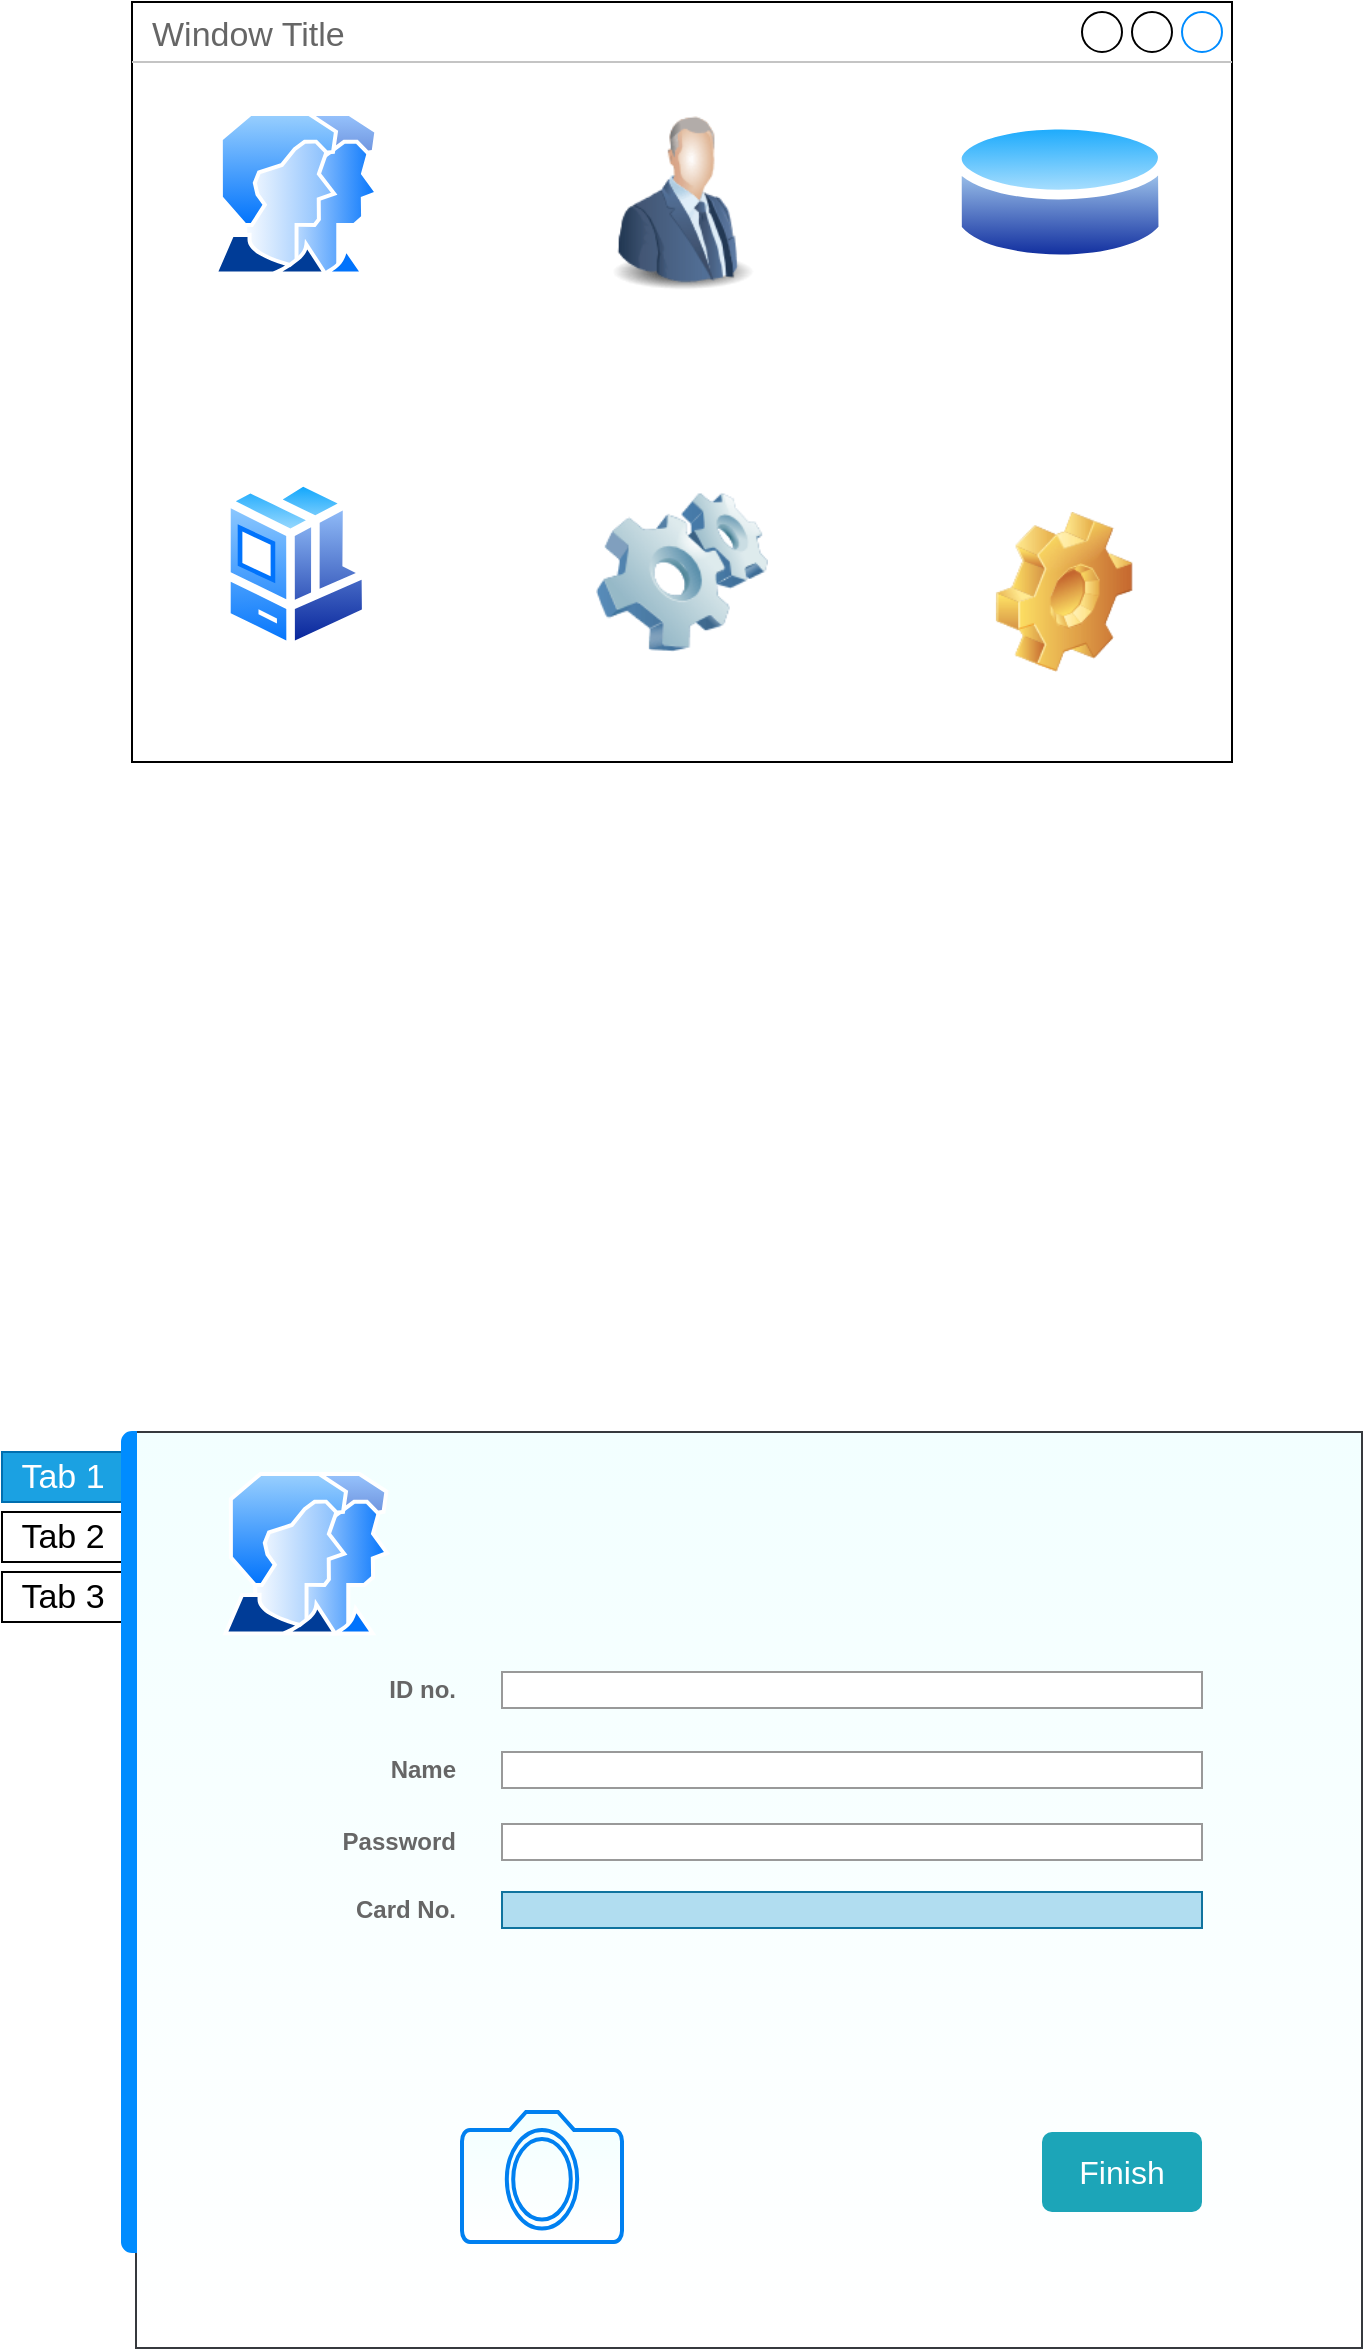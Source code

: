 <mxfile version="13.8.6" type="github">
  <diagram id="omvWzpszIbfOMrYEtXJd" name="Page-1">
    <mxGraphModel dx="1108" dy="1535" grid="1" gridSize="10" guides="1" tooltips="1" connect="1" arrows="1" fold="1" page="1" pageScale="1" pageWidth="1100" pageHeight="850" math="0" shadow="0">
      <root>
        <mxCell id="0" />
        <mxCell id="1" parent="0" />
        <mxCell id="L0Wl1w1Pw-v7TW8PgjGB-2" value="Window Title" style="strokeWidth=1;shadow=0;dashed=0;align=center;html=1;shape=mxgraph.mockup.containers.window;align=left;verticalAlign=top;spacingLeft=8;strokeColor2=#008cff;strokeColor3=#c4c4c4;fontColor=#666666;mainText=;fontSize=17;labelBackgroundColor=none;" vertex="1" parent="1">
          <mxGeometry x="280" y="-615" width="550" height="380" as="geometry" />
        </mxCell>
        <mxCell id="L0Wl1w1Pw-v7TW8PgjGB-3" value="" style="image;html=1;image=img/lib/clip_art/people/Suit_Man_Blue_128x128.png" vertex="1" parent="1">
          <mxGeometry x="510" y="-560" width="90" height="90" as="geometry" />
        </mxCell>
        <mxCell id="L0Wl1w1Pw-v7TW8PgjGB-4" value="" style="image;html=1;image=img/lib/clip_art/general/Gear_128x128.png" vertex="1" parent="1">
          <mxGeometry x="702" y="-360" width="88.1" height="80" as="geometry" />
        </mxCell>
        <mxCell id="L0Wl1w1Pw-v7TW8PgjGB-5" value="" style="image;html=1;image=img/lib/clip_art/computers/Software_128x128.png" vertex="1" parent="1">
          <mxGeometry x="510" y="-370" width="90" height="80" as="geometry" />
        </mxCell>
        <mxCell id="L0Wl1w1Pw-v7TW8PgjGB-6" value="" style="aspect=fixed;perimeter=ellipsePerimeter;html=1;align=center;shadow=0;dashed=0;spacingTop=3;image;image=img/lib/active_directory/database.svg;" vertex="1" parent="1">
          <mxGeometry x="690" y="-560" width="108.1" height="80" as="geometry" />
        </mxCell>
        <mxCell id="L0Wl1w1Pw-v7TW8PgjGB-8" value="" style="aspect=fixed;perimeter=ellipsePerimeter;html=1;align=center;shadow=0;dashed=0;spacingTop=3;image;image=img/lib/active_directory/user_accounts.svg;" vertex="1" parent="1">
          <mxGeometry x="320" y="-560" width="84.31" height="81.78" as="geometry" />
        </mxCell>
        <mxCell id="L0Wl1w1Pw-v7TW8PgjGB-9" value="" style="aspect=fixed;perimeter=ellipsePerimeter;html=1;align=center;shadow=0;dashed=0;spacingTop=3;image;image=img/lib/active_directory/workstation_client.svg;" vertex="1" parent="1">
          <mxGeometry x="324.97" y="-377.5" width="74.38" height="87.5" as="geometry" />
        </mxCell>
        <mxCell id="L0Wl1w1Pw-v7TW8PgjGB-12" value="" style="strokeWidth=1;shadow=0;dashed=0;align=center;html=1;shape=mxgraph.mockup.containers.marginRect2;rectMarginLeft=67;strokeColor=#36393d;gradientColor=#ffffff;fillColor=#F2FFFF;" vertex="1" parent="1">
          <mxGeometry x="215" y="100" width="680" height="458" as="geometry" />
        </mxCell>
        <mxCell id="L0Wl1w1Pw-v7TW8PgjGB-13" value="Tab 1" style="strokeColor=#006EAF;fillColor=#1ba1e2;strokeWidth=1;shadow=0;dashed=0;align=center;html=1;shape=mxgraph.mockup.containers.rrect;rSize=0;fontSize=17;fontColor=#ffffff;" vertex="1" parent="L0Wl1w1Pw-v7TW8PgjGB-12">
          <mxGeometry width="60" height="25" relative="1" as="geometry">
            <mxPoint y="10" as="offset" />
          </mxGeometry>
        </mxCell>
        <mxCell id="L0Wl1w1Pw-v7TW8PgjGB-14" value="Tab 2" style="strokeWidth=1;shadow=0;dashed=0;align=center;html=1;shape=mxgraph.mockup.containers.rrect;rSize=0;fontSize=17;" vertex="1" parent="L0Wl1w1Pw-v7TW8PgjGB-12">
          <mxGeometry width="60" height="25" relative="1" as="geometry">
            <mxPoint y="40" as="offset" />
          </mxGeometry>
        </mxCell>
        <mxCell id="L0Wl1w1Pw-v7TW8PgjGB-15" value="Tab 3" style="strokeWidth=1;shadow=0;dashed=0;align=center;html=1;shape=mxgraph.mockup.containers.rrect;rSize=0;fontSize=17;" vertex="1" parent="L0Wl1w1Pw-v7TW8PgjGB-12">
          <mxGeometry width="60" height="25" relative="1" as="geometry">
            <mxPoint y="70" as="offset" />
          </mxGeometry>
        </mxCell>
        <mxCell id="L0Wl1w1Pw-v7TW8PgjGB-16" value="" style="strokeWidth=1;shadow=0;dashed=0;align=center;html=1;shape=mxgraph.mockup.containers.leftButton;rSize=5;strokeColor=#008cff;fillColor=#008cff;resizeHeight=1;movable=0;deletable=0;" vertex="1" parent="L0Wl1w1Pw-v7TW8PgjGB-12">
          <mxGeometry width="7" height="410" relative="1" as="geometry">
            <mxPoint x="60" as="offset" />
          </mxGeometry>
        </mxCell>
        <mxCell id="L0Wl1w1Pw-v7TW8PgjGB-17" value="" style="aspect=fixed;perimeter=ellipsePerimeter;html=1;align=center;shadow=0;dashed=0;spacingTop=3;image;image=img/lib/active_directory/user_accounts.svg;" vertex="1" parent="L0Wl1w1Pw-v7TW8PgjGB-12">
          <mxGeometry x="110.0" y="20" width="84.31" height="81.78" as="geometry" />
        </mxCell>
        <mxCell id="L0Wl1w1Pw-v7TW8PgjGB-30" value="&lt;b&gt;ID no.&lt;/b&gt;" style="strokeWidth=1;shadow=0;dashed=0;align=center;html=1;shape=mxgraph.mockup.forms.anchor;align=right;spacingRight=2;fontColor=#666666;" vertex="1" parent="L0Wl1w1Pw-v7TW8PgjGB-12">
          <mxGeometry x="180" y="120" width="50" height="18" as="geometry" />
        </mxCell>
        <mxCell id="L0Wl1w1Pw-v7TW8PgjGB-31" value="" style="strokeWidth=1;shadow=0;dashed=0;align=center;html=1;shape=mxgraph.mockup.forms.rrect;fillColor=#ffffff;rSize=0;fontColor=#666666;align=left;spacingLeft=3;strokeColor=#999999;" vertex="1" parent="L0Wl1w1Pw-v7TW8PgjGB-12">
          <mxGeometry x="250" y="120" width="350" height="18" as="geometry" />
        </mxCell>
        <mxCell id="L0Wl1w1Pw-v7TW8PgjGB-32" value="&lt;b&gt;Name&lt;/b&gt;" style="strokeWidth=1;shadow=0;dashed=0;align=center;html=1;shape=mxgraph.mockup.forms.anchor;align=right;spacingRight=2;fontColor=#666666;" vertex="1" parent="L0Wl1w1Pw-v7TW8PgjGB-12">
          <mxGeometry x="180" y="160" width="50" height="18" as="geometry" />
        </mxCell>
        <mxCell id="L0Wl1w1Pw-v7TW8PgjGB-33" value="" style="strokeWidth=1;shadow=0;dashed=0;align=center;html=1;shape=mxgraph.mockup.forms.rrect;fillColor=#ffffff;rSize=0;fontColor=#666666;align=left;spacingLeft=3;strokeColor=#999999;" vertex="1" parent="L0Wl1w1Pw-v7TW8PgjGB-12">
          <mxGeometry x="250" y="160" width="350" height="18" as="geometry" />
        </mxCell>
        <mxCell id="L0Wl1w1Pw-v7TW8PgjGB-34" value="&lt;b&gt;Password&lt;/b&gt;" style="strokeWidth=1;shadow=0;dashed=0;align=center;html=1;shape=mxgraph.mockup.forms.anchor;align=right;spacingRight=2;fontColor=#666666;" vertex="1" parent="L0Wl1w1Pw-v7TW8PgjGB-12">
          <mxGeometry x="180" y="196" width="50" height="18" as="geometry" />
        </mxCell>
        <mxCell id="L0Wl1w1Pw-v7TW8PgjGB-35" value="" style="strokeWidth=1;shadow=0;dashed=0;align=center;html=1;shape=mxgraph.mockup.forms.rrect;fillColor=#ffffff;rSize=0;fontColor=#666666;align=left;spacingLeft=3;strokeColor=#999999;" vertex="1" parent="L0Wl1w1Pw-v7TW8PgjGB-12">
          <mxGeometry x="250" y="196" width="350" height="18" as="geometry" />
        </mxCell>
        <mxCell id="L0Wl1w1Pw-v7TW8PgjGB-36" value="&lt;b&gt;Card No.&lt;/b&gt;" style="strokeWidth=1;shadow=0;dashed=0;align=center;html=1;shape=mxgraph.mockup.forms.anchor;align=right;spacingRight=2;fontColor=#666666;" vertex="1" parent="L0Wl1w1Pw-v7TW8PgjGB-12">
          <mxGeometry x="180" y="230" width="50" height="18" as="geometry" />
        </mxCell>
        <mxCell id="L0Wl1w1Pw-v7TW8PgjGB-37" value="" style="strokeWidth=1;shadow=0;dashed=0;align=center;html=1;shape=mxgraph.mockup.forms.rrect;fillColor=#b1ddf0;rSize=0;align=left;spacingLeft=3;strokeColor=#10739e;" vertex="1" parent="L0Wl1w1Pw-v7TW8PgjGB-12">
          <mxGeometry x="250" y="230" width="350" height="18" as="geometry" />
        </mxCell>
        <mxCell id="L0Wl1w1Pw-v7TW8PgjGB-44" value="Finish" style="html=1;shadow=0;dashed=0;shape=mxgraph.bootstrap.rrect;rSize=5;strokeColor=none;strokeWidth=1;fillColor=#1CA5B8;fontColor=#FFFFFF;whiteSpace=wrap;align=center;verticalAlign=middle;spacingLeft=0;fontStyle=0;fontSize=16;spacing=5;" vertex="1" parent="L0Wl1w1Pw-v7TW8PgjGB-12">
          <mxGeometry x="520" y="350" width="80" height="40" as="geometry" />
        </mxCell>
        <mxCell id="L0Wl1w1Pw-v7TW8PgjGB-49" value="" style="shape=image;html=1;verticalAlign=top;verticalLabelPosition=bottom;labelBackgroundColor=#ffffff;imageAspect=0;aspect=fixed;image=https://cdn4.iconfinder.com/data/icons/internet-security-flat-2/32/Internet_Security_Finger_print_identity_crime_fingerprint-128.png;fillColor=#F2FFFF;gradientColor=#ffffff;" vertex="1" parent="L0Wl1w1Pw-v7TW8PgjGB-12">
          <mxGeometry x="125" y="325" width="88" height="88" as="geometry" />
        </mxCell>
        <mxCell id="L0Wl1w1Pw-v7TW8PgjGB-51" value="" style="html=1;verticalLabelPosition=bottom;align=center;labelBackgroundColor=#ffffff;verticalAlign=top;strokeWidth=2;strokeColor=#0080F0;shadow=0;dashed=0;shape=mxgraph.ios7.icons.camera;fillColor=#F2FFFF;gradientColor=#ffffff;" vertex="1" parent="L0Wl1w1Pw-v7TW8PgjGB-12">
          <mxGeometry x="230" y="340" width="80" height="65" as="geometry" />
        </mxCell>
      </root>
    </mxGraphModel>
  </diagram>
</mxfile>
